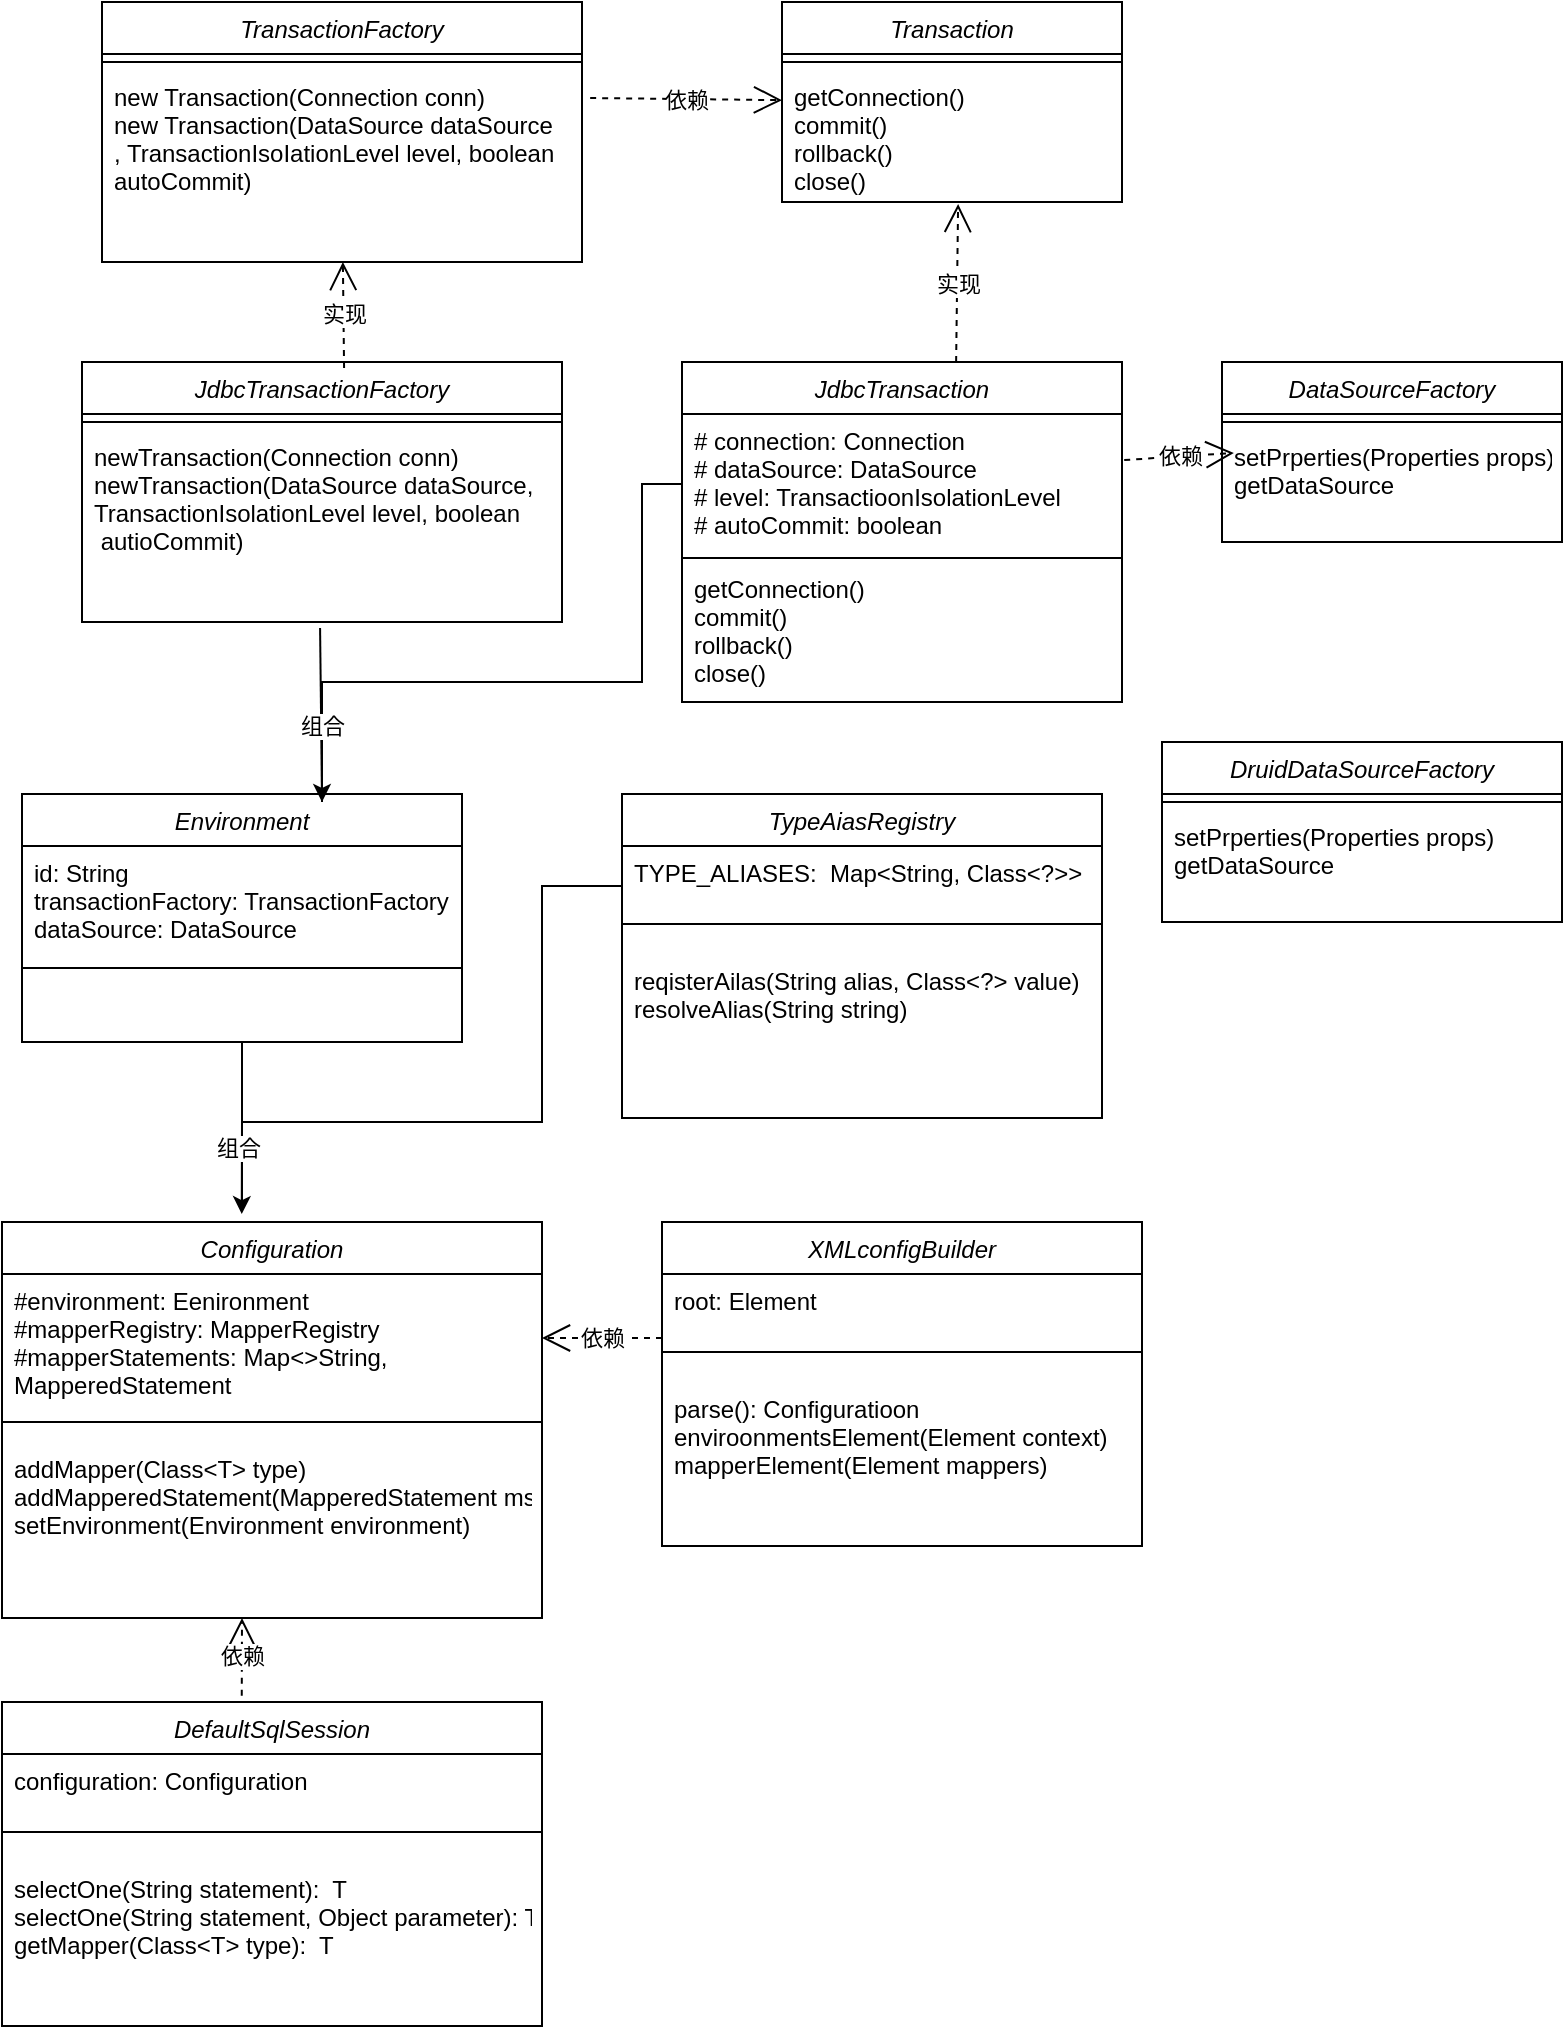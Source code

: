 <mxfile version="21.6.3" type="github">
  <diagram id="C5RBs43oDa-KdzZeNtuy" name="Page-1">
    <mxGraphModel dx="1674" dy="758" grid="1" gridSize="10" guides="1" tooltips="1" connect="1" arrows="1" fold="1" page="1" pageScale="1" pageWidth="827" pageHeight="1169" math="0" shadow="0">
      <root>
        <mxCell id="WIyWlLk6GJQsqaUBKTNV-0" />
        <mxCell id="WIyWlLk6GJQsqaUBKTNV-1" parent="WIyWlLk6GJQsqaUBKTNV-0" />
        <mxCell id="zkfFHV4jXpPFQw0GAbJ--0" value="TransactionFactory" style="swimlane;fontStyle=2;align=center;verticalAlign=top;childLayout=stackLayout;horizontal=1;startSize=26;horizontalStack=0;resizeParent=1;resizeLast=0;collapsible=1;marginBottom=0;rounded=0;shadow=0;strokeWidth=1;" parent="WIyWlLk6GJQsqaUBKTNV-1" vertex="1">
          <mxGeometry x="90" y="110" width="240" height="130" as="geometry">
            <mxRectangle x="230" y="140" width="160" height="26" as="alternateBounds" />
          </mxGeometry>
        </mxCell>
        <mxCell id="zkfFHV4jXpPFQw0GAbJ--4" value="" style="line;html=1;strokeWidth=1;align=left;verticalAlign=middle;spacingTop=-1;spacingLeft=3;spacingRight=3;rotatable=0;labelPosition=right;points=[];portConstraint=eastwest;" parent="zkfFHV4jXpPFQw0GAbJ--0" vertex="1">
          <mxGeometry y="26" width="240" height="8" as="geometry" />
        </mxCell>
        <mxCell id="zkfFHV4jXpPFQw0GAbJ--5" value="new Transaction(Connection conn)&#xa;new Transaction(DataSource dataSource&#xa;, TransactionIsoIationLevel level, boolean&#xa;autoCommit)" style="text;align=left;verticalAlign=top;spacingLeft=4;spacingRight=4;overflow=hidden;rotatable=0;points=[[0,0.5],[1,0.5]];portConstraint=eastwest;" parent="zkfFHV4jXpPFQw0GAbJ--0" vertex="1">
          <mxGeometry y="34" width="240" height="96" as="geometry" />
        </mxCell>
        <mxCell id="zdxaFluU4s2lMt9wtVau-0" value="Transaction" style="swimlane;fontStyle=2;align=center;verticalAlign=top;childLayout=stackLayout;horizontal=1;startSize=26;horizontalStack=0;resizeParent=1;resizeLast=0;collapsible=1;marginBottom=0;rounded=0;shadow=0;strokeWidth=1;" vertex="1" parent="WIyWlLk6GJQsqaUBKTNV-1">
          <mxGeometry x="430" y="110" width="170" height="100" as="geometry">
            <mxRectangle x="230" y="140" width="160" height="26" as="alternateBounds" />
          </mxGeometry>
        </mxCell>
        <mxCell id="zdxaFluU4s2lMt9wtVau-1" value="" style="line;html=1;strokeWidth=1;align=left;verticalAlign=middle;spacingTop=-1;spacingLeft=3;spacingRight=3;rotatable=0;labelPosition=right;points=[];portConstraint=eastwest;" vertex="1" parent="zdxaFluU4s2lMt9wtVau-0">
          <mxGeometry y="26" width="170" height="8" as="geometry" />
        </mxCell>
        <mxCell id="zdxaFluU4s2lMt9wtVau-2" value="getConnection()&#xa;commit()&#xa;rollback()&#xa;close()&#xa;" style="text;align=left;verticalAlign=top;spacingLeft=4;spacingRight=4;overflow=hidden;rotatable=0;points=[[0,0.5],[1,0.5]];portConstraint=eastwest;" vertex="1" parent="zdxaFluU4s2lMt9wtVau-0">
          <mxGeometry y="34" width="170" height="66" as="geometry" />
        </mxCell>
        <mxCell id="zdxaFluU4s2lMt9wtVau-4" value="JdbcTransactionFactory" style="swimlane;fontStyle=2;align=center;verticalAlign=top;childLayout=stackLayout;horizontal=1;startSize=26;horizontalStack=0;resizeParent=1;resizeLast=0;collapsible=1;marginBottom=0;rounded=0;shadow=0;strokeWidth=1;" vertex="1" parent="WIyWlLk6GJQsqaUBKTNV-1">
          <mxGeometry x="80" y="290" width="240" height="130" as="geometry">
            <mxRectangle x="230" y="140" width="160" height="26" as="alternateBounds" />
          </mxGeometry>
        </mxCell>
        <mxCell id="zdxaFluU4s2lMt9wtVau-5" value="" style="line;html=1;strokeWidth=1;align=left;verticalAlign=middle;spacingTop=-1;spacingLeft=3;spacingRight=3;rotatable=0;labelPosition=right;points=[];portConstraint=eastwest;" vertex="1" parent="zdxaFluU4s2lMt9wtVau-4">
          <mxGeometry y="26" width="240" height="8" as="geometry" />
        </mxCell>
        <mxCell id="zdxaFluU4s2lMt9wtVau-6" value="newTransaction(Connection conn)&#xa;newTransaction(DataSource dataSource,&#xa;TransactionIsolationLevel level, boolean&#xa; autioCommit)" style="text;align=left;verticalAlign=top;spacingLeft=4;spacingRight=4;overflow=hidden;rotatable=0;points=[[0,0.5],[1,0.5]];portConstraint=eastwest;" vertex="1" parent="zdxaFluU4s2lMt9wtVau-4">
          <mxGeometry y="34" width="240" height="96" as="geometry" />
        </mxCell>
        <mxCell id="zdxaFluU4s2lMt9wtVau-7" value="JdbcTransaction" style="swimlane;fontStyle=2;align=center;verticalAlign=top;childLayout=stackLayout;horizontal=1;startSize=26;horizontalStack=0;resizeParent=1;resizeLast=0;collapsible=1;marginBottom=0;rounded=0;shadow=0;strokeWidth=1;" vertex="1" parent="WIyWlLk6GJQsqaUBKTNV-1">
          <mxGeometry x="380" y="290" width="220" height="170" as="geometry">
            <mxRectangle x="230" y="140" width="160" height="26" as="alternateBounds" />
          </mxGeometry>
        </mxCell>
        <mxCell id="zdxaFluU4s2lMt9wtVau-20" value="# connection: Connection&#xa;# dataSource: DataSource&#xa;# level: TransactioonIsolationLevel&#xa;# autoCommit: boolean" style="text;align=left;verticalAlign=top;spacingLeft=4;spacingRight=4;overflow=hidden;rotatable=0;points=[[0,0.5],[1,0.5]];portConstraint=eastwest;" vertex="1" parent="zdxaFluU4s2lMt9wtVau-7">
          <mxGeometry y="26" width="220" height="70" as="geometry" />
        </mxCell>
        <mxCell id="zdxaFluU4s2lMt9wtVau-8" value="" style="line;html=1;strokeWidth=1;align=left;verticalAlign=middle;spacingTop=-1;spacingLeft=3;spacingRight=3;rotatable=0;labelPosition=right;points=[];portConstraint=eastwest;" vertex="1" parent="zdxaFluU4s2lMt9wtVau-7">
          <mxGeometry y="96" width="220" height="4" as="geometry" />
        </mxCell>
        <mxCell id="zdxaFluU4s2lMt9wtVau-9" value="getConnection()&#xa;commit()&#xa;rollback()&#xa;close()&#xa;" style="text;align=left;verticalAlign=top;spacingLeft=4;spacingRight=4;overflow=hidden;rotatable=0;points=[[0,0.5],[1,0.5]];portConstraint=eastwest;" vertex="1" parent="zdxaFluU4s2lMt9wtVau-7">
          <mxGeometry y="100" width="220" height="70" as="geometry" />
        </mxCell>
        <mxCell id="zdxaFluU4s2lMt9wtVau-10" value="DataSourceFactory" style="swimlane;fontStyle=2;align=center;verticalAlign=top;childLayout=stackLayout;horizontal=1;startSize=26;horizontalStack=0;resizeParent=1;resizeLast=0;collapsible=1;marginBottom=0;rounded=0;shadow=0;strokeWidth=1;" vertex="1" parent="WIyWlLk6GJQsqaUBKTNV-1">
          <mxGeometry x="650" y="290" width="170" height="90" as="geometry">
            <mxRectangle x="230" y="140" width="160" height="26" as="alternateBounds" />
          </mxGeometry>
        </mxCell>
        <mxCell id="zdxaFluU4s2lMt9wtVau-11" value="" style="line;html=1;strokeWidth=1;align=left;verticalAlign=middle;spacingTop=-1;spacingLeft=3;spacingRight=3;rotatable=0;labelPosition=right;points=[];portConstraint=eastwest;" vertex="1" parent="zdxaFluU4s2lMt9wtVau-10">
          <mxGeometry y="26" width="170" height="8" as="geometry" />
        </mxCell>
        <mxCell id="zdxaFluU4s2lMt9wtVau-12" value="setPrperties(Properties props)&#xa;getDataSource" style="text;align=left;verticalAlign=top;spacingLeft=4;spacingRight=4;overflow=hidden;rotatable=0;points=[[0,0.5],[1,0.5]];portConstraint=eastwest;" vertex="1" parent="zdxaFluU4s2lMt9wtVau-10">
          <mxGeometry y="34" width="170" height="46" as="geometry" />
        </mxCell>
        <mxCell id="zdxaFluU4s2lMt9wtVau-25" value="DruidDataSourceFactory" style="swimlane;fontStyle=2;align=center;verticalAlign=top;childLayout=stackLayout;horizontal=1;startSize=26;horizontalStack=0;resizeParent=1;resizeLast=0;collapsible=1;marginBottom=0;rounded=0;shadow=0;strokeWidth=1;" vertex="1" parent="WIyWlLk6GJQsqaUBKTNV-1">
          <mxGeometry x="620" y="480" width="200" height="90" as="geometry">
            <mxRectangle x="230" y="140" width="160" height="26" as="alternateBounds" />
          </mxGeometry>
        </mxCell>
        <mxCell id="zdxaFluU4s2lMt9wtVau-26" value="" style="line;html=1;strokeWidth=1;align=left;verticalAlign=middle;spacingTop=-1;spacingLeft=3;spacingRight=3;rotatable=0;labelPosition=right;points=[];portConstraint=eastwest;" vertex="1" parent="zdxaFluU4s2lMt9wtVau-25">
          <mxGeometry y="26" width="200" height="8" as="geometry" />
        </mxCell>
        <mxCell id="zdxaFluU4s2lMt9wtVau-27" value="setPrperties(Properties props)&#xa;getDataSource" style="text;align=left;verticalAlign=top;spacingLeft=4;spacingRight=4;overflow=hidden;rotatable=0;points=[[0,0.5],[1,0.5]];portConstraint=eastwest;" vertex="1" parent="zdxaFluU4s2lMt9wtVau-25">
          <mxGeometry y="34" width="200" height="46" as="geometry" />
        </mxCell>
        <mxCell id="zdxaFluU4s2lMt9wtVau-28" value="Environment" style="swimlane;fontStyle=2;align=center;verticalAlign=top;childLayout=stackLayout;horizontal=1;startSize=26;horizontalStack=0;resizeParent=1;resizeLast=0;collapsible=1;marginBottom=0;rounded=0;shadow=0;strokeWidth=1;" vertex="1" parent="WIyWlLk6GJQsqaUBKTNV-1">
          <mxGeometry x="50" y="506" width="220" height="124" as="geometry">
            <mxRectangle x="230" y="140" width="160" height="26" as="alternateBounds" />
          </mxGeometry>
        </mxCell>
        <mxCell id="zdxaFluU4s2lMt9wtVau-34" value="id: String&#xa;transactionFactory: TransactionFactory&#xa;dataSource: DataSource" style="text;align=left;verticalAlign=top;spacingLeft=4;spacingRight=4;overflow=hidden;rotatable=0;points=[[0,0.5],[1,0.5]];portConstraint=eastwest;" vertex="1" parent="zdxaFluU4s2lMt9wtVau-28">
          <mxGeometry y="26" width="220" height="44" as="geometry" />
        </mxCell>
        <mxCell id="zdxaFluU4s2lMt9wtVau-29" value="" style="line;html=1;strokeWidth=1;align=left;verticalAlign=middle;spacingTop=-1;spacingLeft=3;spacingRight=3;rotatable=0;labelPosition=right;points=[];portConstraint=eastwest;" vertex="1" parent="zdxaFluU4s2lMt9wtVau-28">
          <mxGeometry y="70" width="220" height="34" as="geometry" />
        </mxCell>
        <mxCell id="zdxaFluU4s2lMt9wtVau-31" value="TypeAiasRegistry" style="swimlane;fontStyle=2;align=center;verticalAlign=top;childLayout=stackLayout;horizontal=1;startSize=26;horizontalStack=0;resizeParent=1;resizeLast=0;collapsible=1;marginBottom=0;rounded=0;shadow=0;strokeWidth=1;" vertex="1" parent="WIyWlLk6GJQsqaUBKTNV-1">
          <mxGeometry x="350" y="506" width="240" height="162" as="geometry">
            <mxRectangle x="230" y="140" width="160" height="26" as="alternateBounds" />
          </mxGeometry>
        </mxCell>
        <mxCell id="zdxaFluU4s2lMt9wtVau-37" value="TYPE_ALIASES:  Map&lt;String, Class&lt;?&gt;&gt;" style="text;align=left;verticalAlign=top;spacingLeft=4;spacingRight=4;overflow=hidden;rotatable=0;points=[[0,0.5],[1,0.5]];portConstraint=eastwest;" vertex="1" parent="zdxaFluU4s2lMt9wtVau-31">
          <mxGeometry y="26" width="240" height="24" as="geometry" />
        </mxCell>
        <mxCell id="zdxaFluU4s2lMt9wtVau-32" value="" style="line;html=1;strokeWidth=1;align=left;verticalAlign=middle;spacingTop=-1;spacingLeft=3;spacingRight=3;rotatable=0;labelPosition=right;points=[];portConstraint=eastwest;" vertex="1" parent="zdxaFluU4s2lMt9wtVau-31">
          <mxGeometry y="50" width="240" height="30" as="geometry" />
        </mxCell>
        <mxCell id="zdxaFluU4s2lMt9wtVau-33" value="reqisterAilas(String alias, Class&lt;?&gt; value)&#xa;resolveAlias(String string)" style="text;align=left;verticalAlign=top;spacingLeft=4;spacingRight=4;overflow=hidden;rotatable=0;points=[[0,0.5],[1,0.5]];portConstraint=eastwest;" vertex="1" parent="zdxaFluU4s2lMt9wtVau-31">
          <mxGeometry y="80" width="240" height="46" as="geometry" />
        </mxCell>
        <mxCell id="zdxaFluU4s2lMt9wtVau-39" value="Configuration" style="swimlane;fontStyle=2;align=center;verticalAlign=top;childLayout=stackLayout;horizontal=1;startSize=26;horizontalStack=0;resizeParent=1;resizeLast=0;collapsible=1;marginBottom=0;rounded=0;shadow=0;strokeWidth=1;" vertex="1" parent="WIyWlLk6GJQsqaUBKTNV-1">
          <mxGeometry x="40" y="720" width="270" height="198" as="geometry">
            <mxRectangle x="230" y="140" width="160" height="26" as="alternateBounds" />
          </mxGeometry>
        </mxCell>
        <mxCell id="zdxaFluU4s2lMt9wtVau-40" value="#environment: Eenironment&#xa;#mapperRegistry: MapperRegistry&#xa;#mapperStatements: Map&lt;&gt;String, &#xa;MapperedStatement" style="text;align=left;verticalAlign=top;spacingLeft=4;spacingRight=4;overflow=hidden;rotatable=0;points=[[0,0.5],[1,0.5]];portConstraint=eastwest;" vertex="1" parent="zdxaFluU4s2lMt9wtVau-39">
          <mxGeometry y="26" width="270" height="64" as="geometry" />
        </mxCell>
        <mxCell id="zdxaFluU4s2lMt9wtVau-41" value="" style="line;html=1;strokeWidth=1;align=left;verticalAlign=middle;spacingTop=-1;spacingLeft=3;spacingRight=3;rotatable=0;labelPosition=right;points=[];portConstraint=eastwest;" vertex="1" parent="zdxaFluU4s2lMt9wtVau-39">
          <mxGeometry y="90" width="270" height="20" as="geometry" />
        </mxCell>
        <mxCell id="zdxaFluU4s2lMt9wtVau-45" value="addMapper(Class&lt;T&gt; type)&#xa;addMapperedStatement(MapperedStatement ms)&#xa;setEnvironment(Environment environment)" style="text;align=left;verticalAlign=top;spacingLeft=4;spacingRight=4;overflow=hidden;rotatable=0;points=[[0,0.5],[1,0.5]];portConstraint=eastwest;" vertex="1" parent="zdxaFluU4s2lMt9wtVau-39">
          <mxGeometry y="110" width="270" height="64" as="geometry" />
        </mxCell>
        <mxCell id="zdxaFluU4s2lMt9wtVau-47" value="XMLconfigBuilder" style="swimlane;fontStyle=2;align=center;verticalAlign=top;childLayout=stackLayout;horizontal=1;startSize=26;horizontalStack=0;resizeParent=1;resizeLast=0;collapsible=1;marginBottom=0;rounded=0;shadow=0;strokeWidth=1;" vertex="1" parent="WIyWlLk6GJQsqaUBKTNV-1">
          <mxGeometry x="370" y="720" width="240" height="162" as="geometry">
            <mxRectangle x="230" y="140" width="160" height="26" as="alternateBounds" />
          </mxGeometry>
        </mxCell>
        <mxCell id="zdxaFluU4s2lMt9wtVau-48" value="root: Element" style="text;align=left;verticalAlign=top;spacingLeft=4;spacingRight=4;overflow=hidden;rotatable=0;points=[[0,0.5],[1,0.5]];portConstraint=eastwest;" vertex="1" parent="zdxaFluU4s2lMt9wtVau-47">
          <mxGeometry y="26" width="240" height="24" as="geometry" />
        </mxCell>
        <mxCell id="zdxaFluU4s2lMt9wtVau-49" value="" style="line;html=1;strokeWidth=1;align=left;verticalAlign=middle;spacingTop=-1;spacingLeft=3;spacingRight=3;rotatable=0;labelPosition=right;points=[];portConstraint=eastwest;" vertex="1" parent="zdxaFluU4s2lMt9wtVau-47">
          <mxGeometry y="50" width="240" height="30" as="geometry" />
        </mxCell>
        <mxCell id="zdxaFluU4s2lMt9wtVau-50" value="parse(): Configuratioon&#xa;enviroonmentsElement(Element context)&#xa;mapperElement(Element mappers)" style="text;align=left;verticalAlign=top;spacingLeft=4;spacingRight=4;overflow=hidden;rotatable=0;points=[[0,0.5],[1,0.5]];portConstraint=eastwest;" vertex="1" parent="zdxaFluU4s2lMt9wtVau-47">
          <mxGeometry y="80" width="240" height="60" as="geometry" />
        </mxCell>
        <mxCell id="zdxaFluU4s2lMt9wtVau-51" value="DefaultSqlSession" style="swimlane;fontStyle=2;align=center;verticalAlign=top;childLayout=stackLayout;horizontal=1;startSize=26;horizontalStack=0;resizeParent=1;resizeLast=0;collapsible=1;marginBottom=0;rounded=0;shadow=0;strokeWidth=1;" vertex="1" parent="WIyWlLk6GJQsqaUBKTNV-1">
          <mxGeometry x="40" y="960" width="270" height="162" as="geometry">
            <mxRectangle x="230" y="140" width="160" height="26" as="alternateBounds" />
          </mxGeometry>
        </mxCell>
        <mxCell id="zdxaFluU4s2lMt9wtVau-52" value="configuration: Configuration" style="text;align=left;verticalAlign=top;spacingLeft=4;spacingRight=4;overflow=hidden;rotatable=0;points=[[0,0.5],[1,0.5]];portConstraint=eastwest;" vertex="1" parent="zdxaFluU4s2lMt9wtVau-51">
          <mxGeometry y="26" width="270" height="24" as="geometry" />
        </mxCell>
        <mxCell id="zdxaFluU4s2lMt9wtVau-53" value="" style="line;html=1;strokeWidth=1;align=left;verticalAlign=middle;spacingTop=-1;spacingLeft=3;spacingRight=3;rotatable=0;labelPosition=right;points=[];portConstraint=eastwest;" vertex="1" parent="zdxaFluU4s2lMt9wtVau-51">
          <mxGeometry y="50" width="270" height="30" as="geometry" />
        </mxCell>
        <mxCell id="zdxaFluU4s2lMt9wtVau-54" value="selectOne(String statement):  T&#xa;selectOne(String statement, Object parameter): T&#xa;getMapper(Class&lt;T&gt; type):  T" style="text;align=left;verticalAlign=top;spacingLeft=4;spacingRight=4;overflow=hidden;rotatable=0;points=[[0,0.5],[1,0.5]];portConstraint=eastwest;" vertex="1" parent="zdxaFluU4s2lMt9wtVau-51">
          <mxGeometry y="80" width="270" height="60" as="geometry" />
        </mxCell>
        <mxCell id="zdxaFluU4s2lMt9wtVau-55" value="依赖" style="endArrow=open;endSize=12;dashed=1;html=1;rounded=0;exitX=1.017;exitY=0.146;exitDx=0;exitDy=0;exitPerimeter=0;" edge="1" parent="WIyWlLk6GJQsqaUBKTNV-1" source="zkfFHV4jXpPFQw0GAbJ--5" target="zdxaFluU4s2lMt9wtVau-0">
          <mxGeometry width="160" relative="1" as="geometry">
            <mxPoint x="230" y="60" as="sourcePoint" />
            <mxPoint x="390" y="60" as="targetPoint" />
          </mxGeometry>
        </mxCell>
        <mxCell id="zdxaFluU4s2lMt9wtVau-58" value="实现" style="endArrow=open;endSize=12;dashed=1;html=1;rounded=0;exitX=0.623;exitY=0;exitDx=0;exitDy=0;exitPerimeter=0;entryX=0.518;entryY=1.015;entryDx=0;entryDy=0;entryPerimeter=0;" edge="1" parent="WIyWlLk6GJQsqaUBKTNV-1" source="zdxaFluU4s2lMt9wtVau-7" target="zdxaFluU4s2lMt9wtVau-2">
          <mxGeometry width="160" relative="1" as="geometry">
            <mxPoint x="640" y="170" as="sourcePoint" />
            <mxPoint x="736" y="171" as="targetPoint" />
          </mxGeometry>
        </mxCell>
        <mxCell id="zdxaFluU4s2lMt9wtVau-59" value="实现" style="endArrow=open;endSize=12;dashed=1;html=1;rounded=0;exitX=0.546;exitY=0.023;exitDx=0;exitDy=0;exitPerimeter=0;entryX=0.518;entryY=1.015;entryDx=0;entryDy=0;entryPerimeter=0;" edge="1" parent="WIyWlLk6GJQsqaUBKTNV-1" source="zdxaFluU4s2lMt9wtVau-4">
          <mxGeometry width="160" relative="1" as="geometry">
            <mxPoint x="209.44" y="319.01" as="sourcePoint" />
            <mxPoint x="210.44" y="240.01" as="targetPoint" />
          </mxGeometry>
        </mxCell>
        <mxCell id="zdxaFluU4s2lMt9wtVau-61" value="依赖" style="endArrow=open;endSize=12;dashed=1;html=1;rounded=0;exitX=1.005;exitY=0.329;exitDx=0;exitDy=0;exitPerimeter=0;" edge="1" parent="WIyWlLk6GJQsqaUBKTNV-1" source="zdxaFluU4s2lMt9wtVau-20">
          <mxGeometry width="160" relative="1" as="geometry">
            <mxPoint x="559.92" y="334.46" as="sourcePoint" />
            <mxPoint x="655.92" y="335.46" as="targetPoint" />
          </mxGeometry>
        </mxCell>
        <mxCell id="zdxaFluU4s2lMt9wtVau-62" value="" style="endArrow=classic;html=1;rounded=0;exitX=0;exitY=0.5;exitDx=0;exitDy=0;" edge="1" parent="WIyWlLk6GJQsqaUBKTNV-1" source="zdxaFluU4s2lMt9wtVau-20">
          <mxGeometry width="50" height="50" relative="1" as="geometry">
            <mxPoint x="210" y="500" as="sourcePoint" />
            <mxPoint x="200" y="510" as="targetPoint" />
            <Array as="points">
              <mxPoint x="360" y="351" />
              <mxPoint x="360" y="450" />
              <mxPoint x="200" y="450" />
            </Array>
          </mxGeometry>
        </mxCell>
        <mxCell id="zdxaFluU4s2lMt9wtVau-67" value="" style="endArrow=none;html=1;rounded=0;entryX=0.496;entryY=1.031;entryDx=0;entryDy=0;entryPerimeter=0;" edge="1" parent="WIyWlLk6GJQsqaUBKTNV-1" target="zdxaFluU4s2lMt9wtVau-6">
          <mxGeometry width="50" height="50" relative="1" as="geometry">
            <mxPoint x="200" y="510" as="sourcePoint" />
            <mxPoint x="150" y="440" as="targetPoint" />
          </mxGeometry>
        </mxCell>
        <mxCell id="zdxaFluU4s2lMt9wtVau-68" value="组合" style="edgeLabel;html=1;align=center;verticalAlign=middle;resizable=0;points=[];" vertex="1" connectable="0" parent="zdxaFluU4s2lMt9wtVau-67">
          <mxGeometry x="-0.127" relative="1" as="geometry">
            <mxPoint as="offset" />
          </mxGeometry>
        </mxCell>
        <mxCell id="zdxaFluU4s2lMt9wtVau-70" value="依赖" style="endArrow=open;endSize=12;dashed=1;html=1;rounded=0;entryX=1;entryY=0.5;entryDx=0;entryDy=0;" edge="1" parent="WIyWlLk6GJQsqaUBKTNV-1" target="zdxaFluU4s2lMt9wtVau-40">
          <mxGeometry width="160" relative="1" as="geometry">
            <mxPoint x="370" y="778" as="sourcePoint" />
            <mxPoint x="694.92" y="620" as="targetPoint" />
          </mxGeometry>
        </mxCell>
        <mxCell id="zdxaFluU4s2lMt9wtVau-72" value="" style="endArrow=classic;html=1;rounded=0;exitX=0;exitY=0.833;exitDx=0;exitDy=0;exitPerimeter=0;entryX=0.444;entryY=-0.02;entryDx=0;entryDy=0;entryPerimeter=0;" edge="1" parent="WIyWlLk6GJQsqaUBKTNV-1" source="zdxaFluU4s2lMt9wtVau-37" target="zdxaFluU4s2lMt9wtVau-39">
          <mxGeometry width="50" height="50" relative="1" as="geometry">
            <mxPoint x="200" y="700" as="sourcePoint" />
            <mxPoint x="250" y="650" as="targetPoint" />
            <Array as="points">
              <mxPoint x="310" y="552" />
              <mxPoint x="310" y="670" />
              <mxPoint x="160" y="670" />
            </Array>
          </mxGeometry>
        </mxCell>
        <mxCell id="zdxaFluU4s2lMt9wtVau-73" value="" style="endArrow=none;html=1;rounded=0;" edge="1" parent="WIyWlLk6GJQsqaUBKTNV-1">
          <mxGeometry width="50" height="50" relative="1" as="geometry">
            <mxPoint x="160" y="710" as="sourcePoint" />
            <mxPoint x="160" y="630" as="targetPoint" />
          </mxGeometry>
        </mxCell>
        <mxCell id="zdxaFluU4s2lMt9wtVau-74" value="组合" style="edgeLabel;html=1;align=center;verticalAlign=middle;resizable=0;points=[];" vertex="1" connectable="0" parent="zdxaFluU4s2lMt9wtVau-73">
          <mxGeometry x="-0.325" y="2" relative="1" as="geometry">
            <mxPoint as="offset" />
          </mxGeometry>
        </mxCell>
        <mxCell id="zdxaFluU4s2lMt9wtVau-75" value="依赖" style="endArrow=open;endSize=12;dashed=1;html=1;rounded=0;exitX=0.444;exitY=-0.019;exitDx=0;exitDy=0;exitPerimeter=0;" edge="1" parent="WIyWlLk6GJQsqaUBKTNV-1" source="zdxaFluU4s2lMt9wtVau-51">
          <mxGeometry width="160" relative="1" as="geometry">
            <mxPoint x="160" y="950" as="sourcePoint" />
            <mxPoint x="160" y="918" as="targetPoint" />
          </mxGeometry>
        </mxCell>
      </root>
    </mxGraphModel>
  </diagram>
</mxfile>
